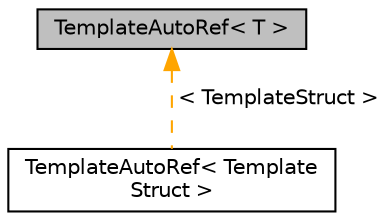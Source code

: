 digraph "TemplateAutoRef&lt; T &gt;"
{
 // INTERACTIVE_SVG=YES
  edge [fontname="Helvetica",fontsize="10",labelfontname="Helvetica",labelfontsize="10"];
  node [fontname="Helvetica",fontsize="10",shape=record];
  Node0 [label="TemplateAutoRef\< T \>",height=0.2,width=0.4,color="black", fillcolor="grey75", style="filled", fontcolor="black"];
  Node0 -> Node1 [dir="back",color="orange",fontsize="10",style="dashed",label=" \< TemplateStruct \>" ,fontname="Helvetica"];
  Node1 [label="TemplateAutoRef\< Template\lStruct \>",height=0.2,width=0.4,color="black", fillcolor="white", style="filled",URL="$df/d82/class_template_auto_ref.html"];
}
